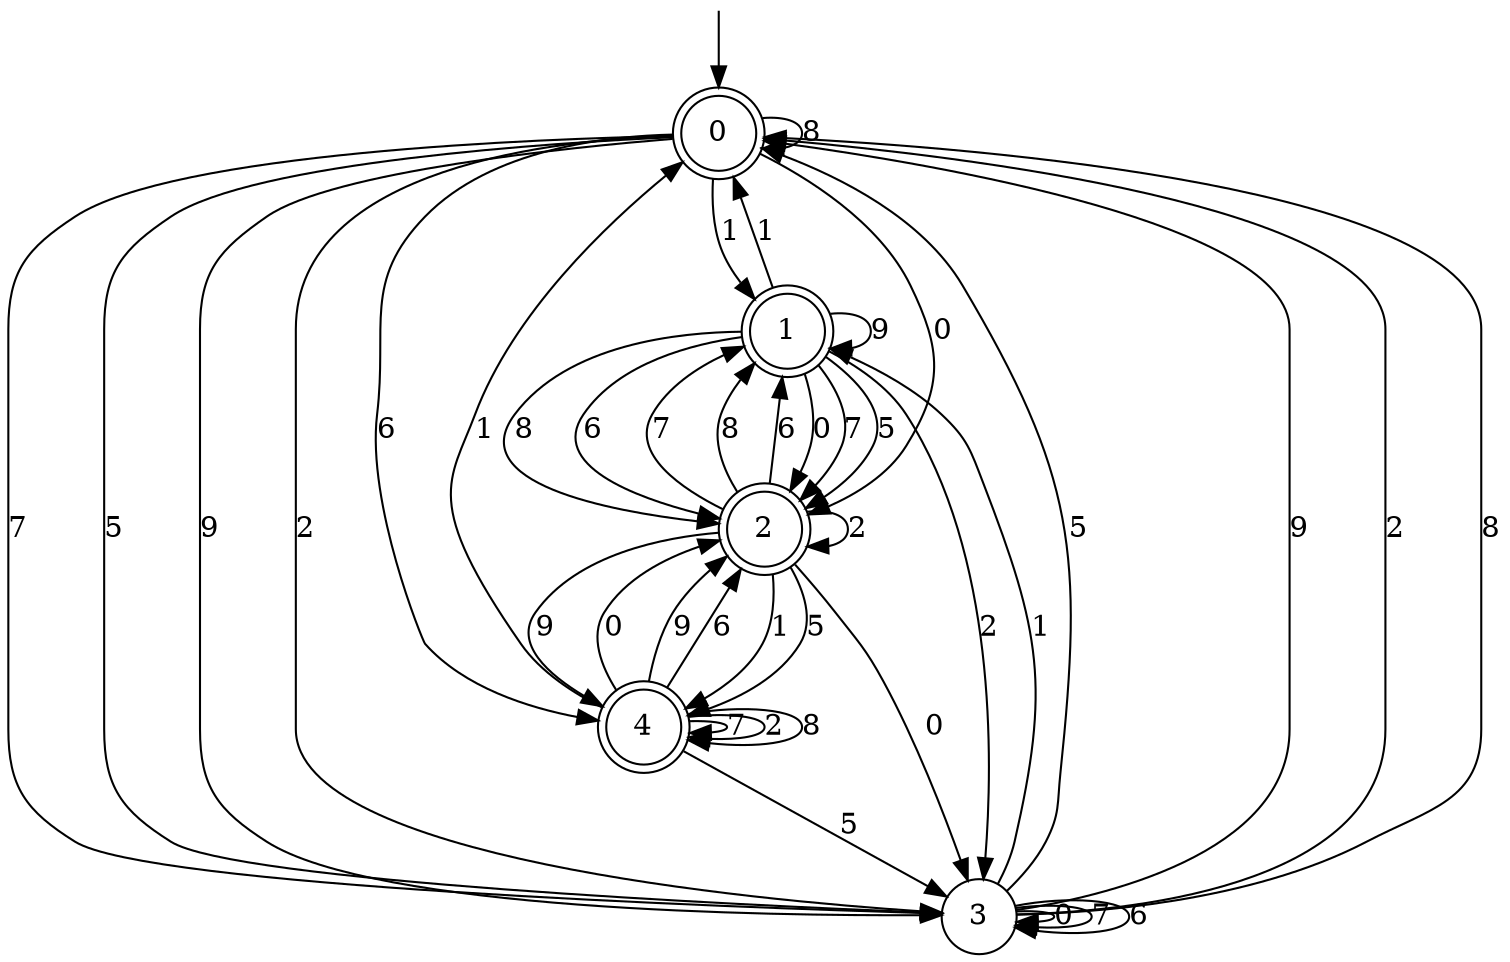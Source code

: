digraph g {

	s0 [shape="doublecircle" label="0"];
	s1 [shape="doublecircle" label="1"];
	s2 [shape="doublecircle" label="2"];
	s3 [shape="circle" label="3"];
	s4 [shape="doublecircle" label="4"];
	s0 -> s1 [label="1"];
	s0 -> s2 [label="0"];
	s0 -> s3 [label="7"];
	s0 -> s3 [label="5"];
	s0 -> s3 [label="9"];
	s0 -> s3 [label="2"];
	s0 -> s0 [label="8"];
	s0 -> s4 [label="6"];
	s1 -> s0 [label="1"];
	s1 -> s2 [label="0"];
	s1 -> s2 [label="7"];
	s1 -> s2 [label="5"];
	s1 -> s1 [label="9"];
	s1 -> s3 [label="2"];
	s1 -> s2 [label="8"];
	s1 -> s2 [label="6"];
	s2 -> s4 [label="1"];
	s2 -> s3 [label="0"];
	s2 -> s1 [label="7"];
	s2 -> s4 [label="5"];
	s2 -> s4 [label="9"];
	s2 -> s2 [label="2"];
	s2 -> s1 [label="8"];
	s2 -> s1 [label="6"];
	s3 -> s1 [label="1"];
	s3 -> s3 [label="0"];
	s3 -> s3 [label="7"];
	s3 -> s0 [label="5"];
	s3 -> s0 [label="9"];
	s3 -> s0 [label="2"];
	s3 -> s0 [label="8"];
	s3 -> s3 [label="6"];
	s4 -> s0 [label="1"];
	s4 -> s2 [label="0"];
	s4 -> s4 [label="7"];
	s4 -> s3 [label="5"];
	s4 -> s2 [label="9"];
	s4 -> s4 [label="2"];
	s4 -> s4 [label="8"];
	s4 -> s2 [label="6"];

__start0 [label="" shape="none" width="0" height="0"];
__start0 -> s0;

}
